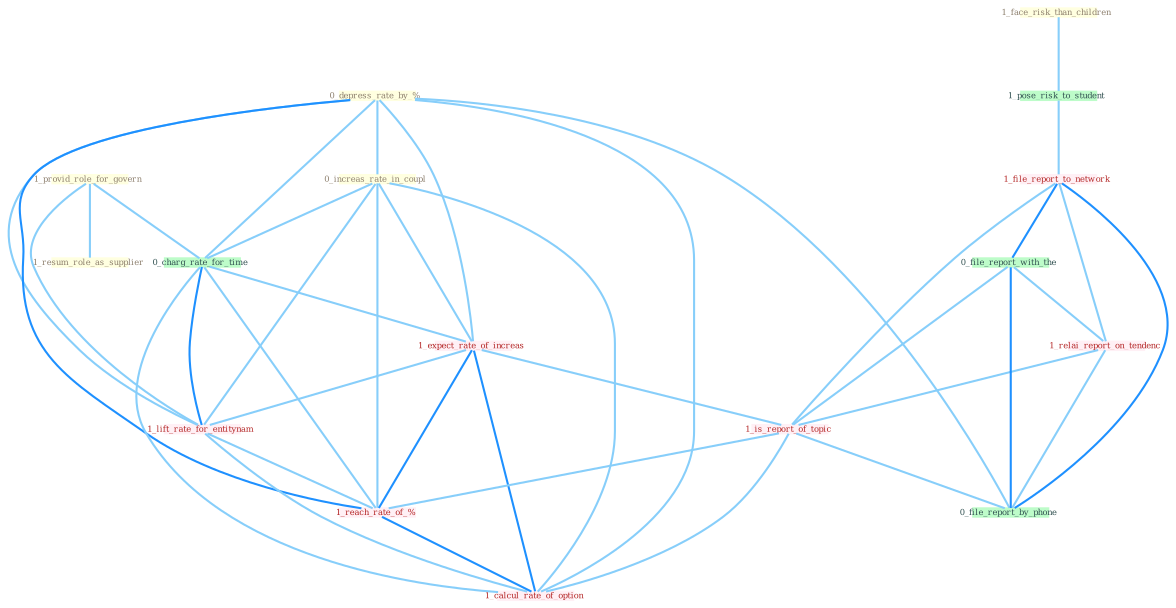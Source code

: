 Graph G{ 
    node
    [shape=polygon,style=filled,width=.5,height=.06,color="#BDFCC9",fixedsize=true,fontsize=4,
    fontcolor="#2f4f4f"];
    {node
    [color="#ffffe0", fontcolor="#8b7d6b"] "0_depress_rate_by_% " "1_provid_role_for_govern " "1_resum_role_as_supplier " "1_face_risk_than_children " "0_increas_rate_in_coupl "}
{node [color="#fff0f5", fontcolor="#b22222"] "1_file_report_to_network " "1_expect_rate_of_increas " "1_relai_report_on_tendenc " "1_lift_rate_for_entitynam " "1_is_report_of_topic " "1_reach_rate_of_% " "1_calcul_rate_of_option "}
edge [color="#B0E2FF"];

	"0_depress_rate_by_% " -- "0_increas_rate_in_coupl " [w="1", color="#87cefa" ];
	"0_depress_rate_by_% " -- "0_charg_rate_for_time " [w="1", color="#87cefa" ];
	"0_depress_rate_by_% " -- "1_expect_rate_of_increas " [w="1", color="#87cefa" ];
	"0_depress_rate_by_% " -- "1_lift_rate_for_entitynam " [w="1", color="#87cefa" ];
	"0_depress_rate_by_% " -- "1_reach_rate_of_% " [w="2", color="#1e90ff" , len=0.8];
	"0_depress_rate_by_% " -- "0_file_report_by_phone " [w="1", color="#87cefa" ];
	"0_depress_rate_by_% " -- "1_calcul_rate_of_option " [w="1", color="#87cefa" ];
	"1_provid_role_for_govern " -- "1_resum_role_as_supplier " [w="1", color="#87cefa" ];
	"1_provid_role_for_govern " -- "0_charg_rate_for_time " [w="1", color="#87cefa" ];
	"1_provid_role_for_govern " -- "1_lift_rate_for_entitynam " [w="1", color="#87cefa" ];
	"1_face_risk_than_children " -- "1_pose_risk_to_student " [w="1", color="#87cefa" ];
	"0_increas_rate_in_coupl " -- "0_charg_rate_for_time " [w="1", color="#87cefa" ];
	"0_increas_rate_in_coupl " -- "1_expect_rate_of_increas " [w="1", color="#87cefa" ];
	"0_increas_rate_in_coupl " -- "1_lift_rate_for_entitynam " [w="1", color="#87cefa" ];
	"0_increas_rate_in_coupl " -- "1_reach_rate_of_% " [w="1", color="#87cefa" ];
	"0_increas_rate_in_coupl " -- "1_calcul_rate_of_option " [w="1", color="#87cefa" ];
	"1_pose_risk_to_student " -- "1_file_report_to_network " [w="1", color="#87cefa" ];
	"1_file_report_to_network " -- "0_file_report_with_the " [w="2", color="#1e90ff" , len=0.8];
	"1_file_report_to_network " -- "1_relai_report_on_tendenc " [w="1", color="#87cefa" ];
	"1_file_report_to_network " -- "1_is_report_of_topic " [w="1", color="#87cefa" ];
	"1_file_report_to_network " -- "0_file_report_by_phone " [w="2", color="#1e90ff" , len=0.8];
	"0_file_report_with_the " -- "1_relai_report_on_tendenc " [w="1", color="#87cefa" ];
	"0_file_report_with_the " -- "1_is_report_of_topic " [w="1", color="#87cefa" ];
	"0_file_report_with_the " -- "0_file_report_by_phone " [w="2", color="#1e90ff" , len=0.8];
	"0_charg_rate_for_time " -- "1_expect_rate_of_increas " [w="1", color="#87cefa" ];
	"0_charg_rate_for_time " -- "1_lift_rate_for_entitynam " [w="2", color="#1e90ff" , len=0.8];
	"0_charg_rate_for_time " -- "1_reach_rate_of_% " [w="1", color="#87cefa" ];
	"0_charg_rate_for_time " -- "1_calcul_rate_of_option " [w="1", color="#87cefa" ];
	"1_expect_rate_of_increas " -- "1_lift_rate_for_entitynam " [w="1", color="#87cefa" ];
	"1_expect_rate_of_increas " -- "1_is_report_of_topic " [w="1", color="#87cefa" ];
	"1_expect_rate_of_increas " -- "1_reach_rate_of_% " [w="2", color="#1e90ff" , len=0.8];
	"1_expect_rate_of_increas " -- "1_calcul_rate_of_option " [w="2", color="#1e90ff" , len=0.8];
	"1_relai_report_on_tendenc " -- "1_is_report_of_topic " [w="1", color="#87cefa" ];
	"1_relai_report_on_tendenc " -- "0_file_report_by_phone " [w="1", color="#87cefa" ];
	"1_lift_rate_for_entitynam " -- "1_reach_rate_of_% " [w="1", color="#87cefa" ];
	"1_lift_rate_for_entitynam " -- "1_calcul_rate_of_option " [w="1", color="#87cefa" ];
	"1_is_report_of_topic " -- "1_reach_rate_of_% " [w="1", color="#87cefa" ];
	"1_is_report_of_topic " -- "0_file_report_by_phone " [w="1", color="#87cefa" ];
	"1_is_report_of_topic " -- "1_calcul_rate_of_option " [w="1", color="#87cefa" ];
	"1_reach_rate_of_% " -- "1_calcul_rate_of_option " [w="2", color="#1e90ff" , len=0.8];
}
